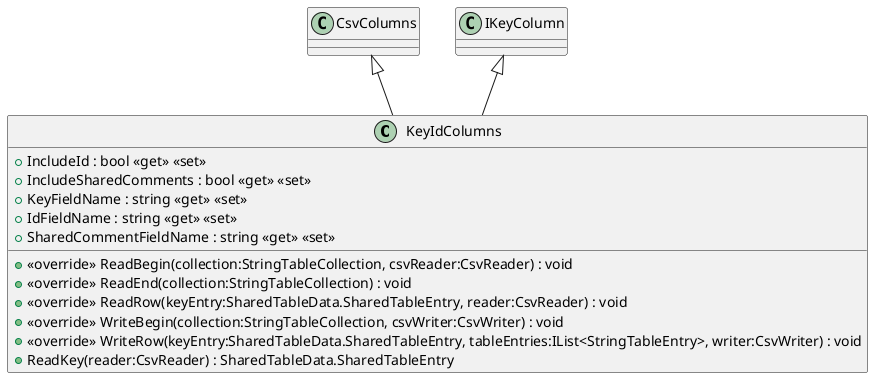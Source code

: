 @startuml
class KeyIdColumns {
    + IncludeId : bool <<get>> <<set>>
    + IncludeSharedComments : bool <<get>> <<set>>
    + KeyFieldName : string <<get>> <<set>>
    + IdFieldName : string <<get>> <<set>>
    + SharedCommentFieldName : string <<get>> <<set>>
    + <<override>> ReadBegin(collection:StringTableCollection, csvReader:CsvReader) : void
    + <<override>> ReadEnd(collection:StringTableCollection) : void
    + <<override>> ReadRow(keyEntry:SharedTableData.SharedTableEntry, reader:CsvReader) : void
    + <<override>> WriteBegin(collection:StringTableCollection, csvWriter:CsvWriter) : void
    + <<override>> WriteRow(keyEntry:SharedTableData.SharedTableEntry, tableEntries:IList<StringTableEntry>, writer:CsvWriter) : void
    + ReadKey(reader:CsvReader) : SharedTableData.SharedTableEntry
}
CsvColumns <|-- KeyIdColumns
IKeyColumn <|-- KeyIdColumns
@enduml
